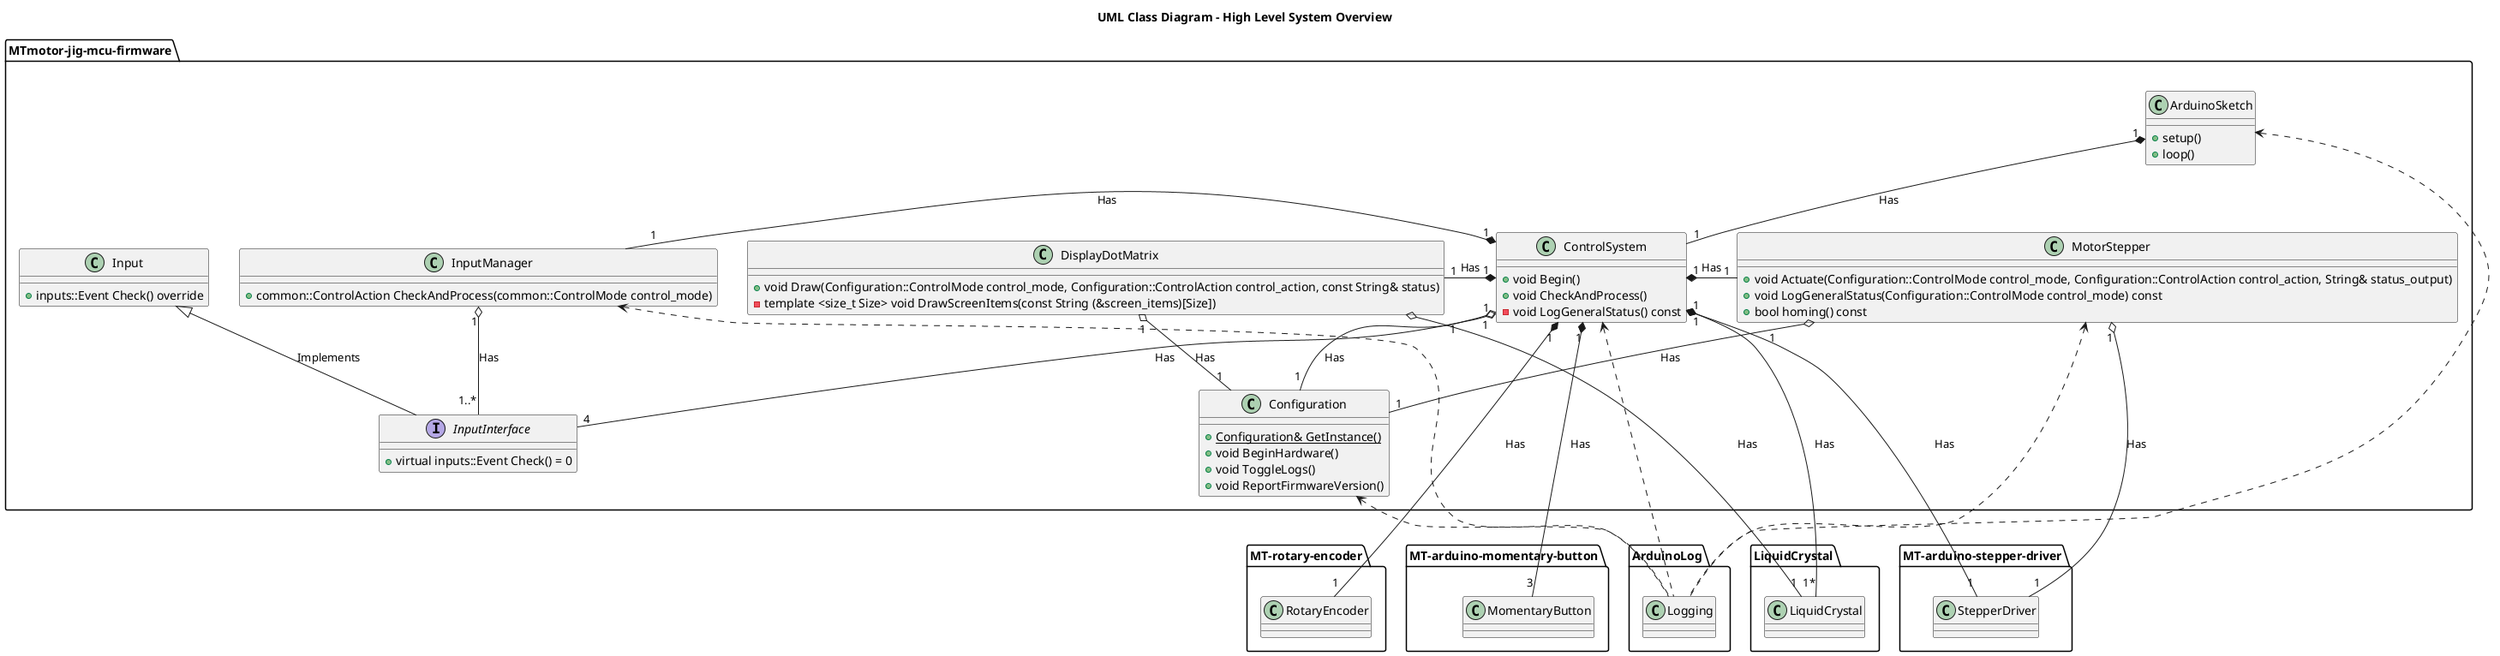 @startuml
title UML Class Diagram - High Level System Overview

package MTmotor-jig-mcu-firmware {
  class ArduinoSketch {
    +setup()
    +loop()
  }

  class Configuration {
    +{static} Configuration& GetInstance()
    +void BeginHardware()
    +void ToggleLogs()
    +void ReportFirmwareVersion()
  }

  class ControlSystem {
    +void Begin()
    +void CheckAndProcess()
    -void LogGeneralStatus() const
  }

  Interface InputInterface {
    +virtual inputs::Event Check() = 0
  }

  class Input {
    +inputs::Event Check() override
  }

  class InputManager {
    +common::ControlAction CheckAndProcess(common::ControlMode control_mode)
  }

  class MotorStepper {
    +void Actuate(Configuration::ControlMode control_mode, Configuration::ControlAction control_action, String& status_output)
    +void LogGeneralStatus(Configuration::ControlMode control_mode) const
    +bool homing() const
  }

  class DisplayDotMatrix {
    +void Draw(Configuration::ControlMode control_mode, Configuration::ControlAction control_action, const String& status)
    -template <size_t Size> void DrawScreenItems(const String (&screen_items)[Size])
  }
}

together {
  package ArduinoLog {
    class Logging {
    }
  }

  package LiquidCrystal {
    class LiquidCrystal {
    }
  }

  package MT-rotary-encoder {
    class RotaryEncoder {
    }
  }

  package MT-arduino-momentary-button {
    class MomentaryButton {
    }
  }

  package MT-arduino-stepper-driver {
    class StepperDriver {
    }
  }
}

ArduinoSketch "1" *-- "1" ControlSystem : Has
ArduinoSketch <.. Logging

Configuration <.. Logging

ControlSystem "1" o-- "1" Configuration : Has
ControlSystem "1" *-- "1" RotaryEncoder : Has
ControlSystem "1" *-- "3" MomentaryButton : Has
ControlSystem "1" o-- "4" InputInterface : Has
ControlSystem "1" *-- "1" StepperDriver : Has
ControlSystem "1" *-- "1*" LiquidCrystal.LiquidCrystal: Has
ControlSystem "1" *- "1" InputManager : Has
ControlSystem "1" *- "1" MotorStepper : Has
ControlSystem "1" *- "1" DisplayDotMatrix : Has
ControlSystem <.. Logging

Input <|-- InputInterface : Implements

InputManager "1" o-- "1..*" InputInterface : Has
InputManager <.. Logging

DisplayDotMatrix "1" o-- "1" Configuration : Has
DisplayDotMatrix "1" o-- "1" LiquidCrystal.LiquidCrystal: Has

MotorStepper "1" o-- "1" Configuration : Has
MotorStepper "1" o-- "1" StepperDriver : Has
MotorStepper <.. Logging

@enduml
